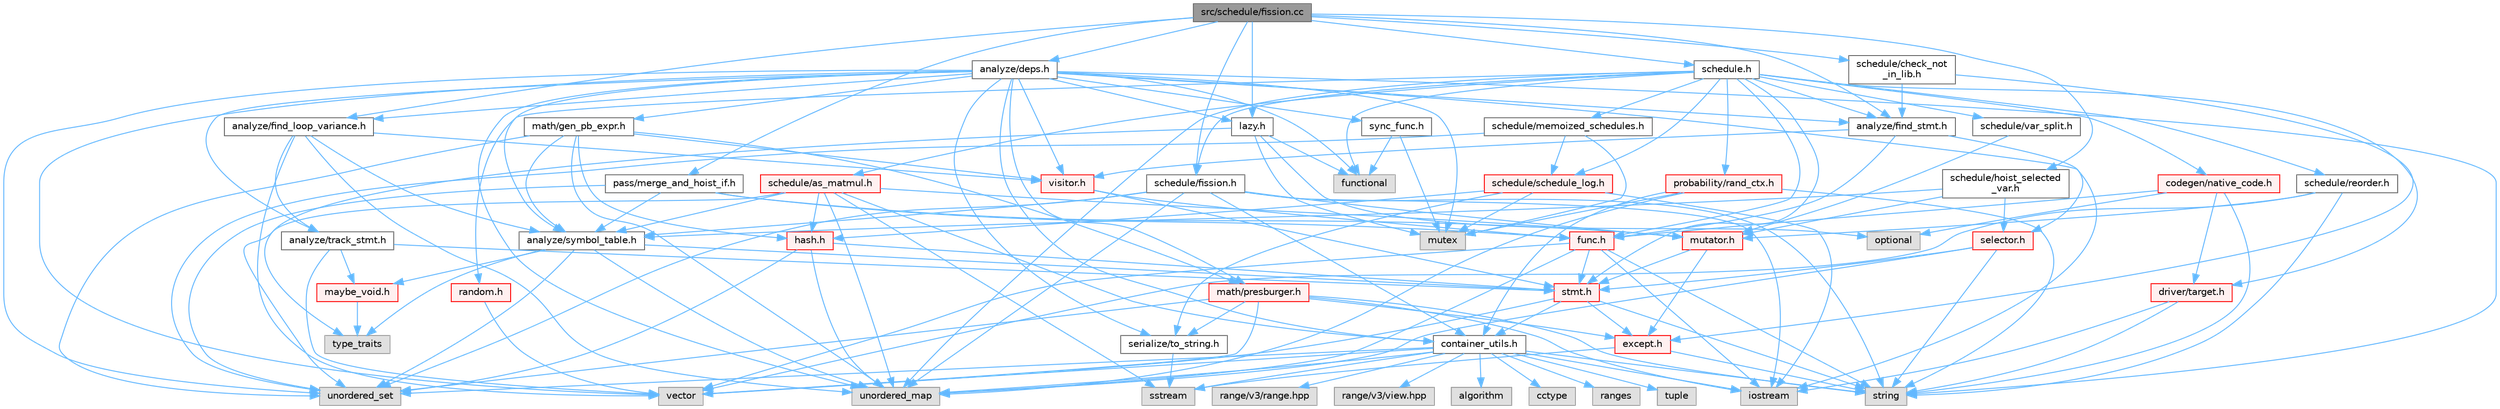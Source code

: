 digraph "src/schedule/fission.cc"
{
 // LATEX_PDF_SIZE
  bgcolor="transparent";
  edge [fontname=Helvetica,fontsize=10,labelfontname=Helvetica,labelfontsize=10];
  node [fontname=Helvetica,fontsize=10,shape=box,height=0.2,width=0.4];
  Node1 [label="src/schedule/fission.cc",height=0.2,width=0.4,color="gray40", fillcolor="grey60", style="filled", fontcolor="black",tooltip=" "];
  Node1 -> Node2 [color="steelblue1",style="solid"];
  Node2 [label="analyze/deps.h",height=0.2,width=0.4,color="grey40", fillcolor="white", style="filled",URL="$deps_8h.html",tooltip=" "];
  Node2 -> Node3 [color="steelblue1",style="solid"];
  Node3 [label="functional",height=0.2,width=0.4,color="grey60", fillcolor="#E0E0E0", style="filled",tooltip=" "];
  Node2 -> Node4 [color="steelblue1",style="solid"];
  Node4 [label="iostream",height=0.2,width=0.4,color="grey60", fillcolor="#E0E0E0", style="filled",tooltip=" "];
  Node2 -> Node5 [color="steelblue1",style="solid"];
  Node5 [label="mutex",height=0.2,width=0.4,color="grey60", fillcolor="#E0E0E0", style="filled",tooltip=" "];
  Node2 -> Node6 [color="steelblue1",style="solid"];
  Node6 [label="string",height=0.2,width=0.4,color="grey60", fillcolor="#E0E0E0", style="filled",tooltip=" "];
  Node2 -> Node7 [color="steelblue1",style="solid"];
  Node7 [label="unordered_map",height=0.2,width=0.4,color="grey60", fillcolor="#E0E0E0", style="filled",tooltip=" "];
  Node2 -> Node8 [color="steelblue1",style="solid"];
  Node8 [label="unordered_set",height=0.2,width=0.4,color="grey60", fillcolor="#E0E0E0", style="filled",tooltip=" "];
  Node2 -> Node9 [color="steelblue1",style="solid"];
  Node9 [label="vector",height=0.2,width=0.4,color="grey60", fillcolor="#E0E0E0", style="filled",tooltip=" "];
  Node2 -> Node10 [color="steelblue1",style="solid"];
  Node10 [label="analyze/find_loop_variance.h",height=0.2,width=0.4,color="grey40", fillcolor="white", style="filled",URL="$find__loop__variance_8h.html",tooltip=" "];
  Node10 -> Node7 [color="steelblue1",style="solid"];
  Node10 -> Node9 [color="steelblue1",style="solid"];
  Node10 -> Node11 [color="steelblue1",style="solid"];
  Node11 [label="analyze/symbol_table.h",height=0.2,width=0.4,color="grey40", fillcolor="white", style="filled",URL="$symbol__table_8h.html",tooltip=" "];
  Node11 -> Node12 [color="steelblue1",style="solid"];
  Node12 [label="type_traits",height=0.2,width=0.4,color="grey60", fillcolor="#E0E0E0", style="filled",tooltip=" "];
  Node11 -> Node7 [color="steelblue1",style="solid"];
  Node11 -> Node8 [color="steelblue1",style="solid"];
  Node11 -> Node13 [color="steelblue1",style="solid"];
  Node13 [label="maybe_void.h",height=0.2,width=0.4,color="red", fillcolor="#FFF0F0", style="filled",URL="$maybe__void_8h.html",tooltip=" "];
  Node13 -> Node12 [color="steelblue1",style="solid"];
  Node11 -> Node15 [color="steelblue1",style="solid"];
  Node15 [label="stmt.h",height=0.2,width=0.4,color="red", fillcolor="#FFF0F0", style="filled",URL="$stmt_8h.html",tooltip=" "];
  Node15 -> Node6 [color="steelblue1",style="solid"];
  Node15 -> Node9 [color="steelblue1",style="solid"];
  Node15 -> Node36 [color="steelblue1",style="solid"];
  Node36 [label="container_utils.h",height=0.2,width=0.4,color="grey40", fillcolor="white", style="filled",URL="$container__utils_8h.html",tooltip=" "];
  Node36 -> Node37 [color="steelblue1",style="solid"];
  Node37 [label="algorithm",height=0.2,width=0.4,color="grey60", fillcolor="#E0E0E0", style="filled",tooltip=" "];
  Node36 -> Node38 [color="steelblue1",style="solid"];
  Node38 [label="cctype",height=0.2,width=0.4,color="grey60", fillcolor="#E0E0E0", style="filled",tooltip=" "];
  Node36 -> Node4 [color="steelblue1",style="solid"];
  Node36 -> Node39 [color="steelblue1",style="solid"];
  Node39 [label="ranges",height=0.2,width=0.4,color="grey60", fillcolor="#E0E0E0", style="filled",tooltip=" "];
  Node36 -> Node30 [color="steelblue1",style="solid"];
  Node30 [label="sstream",height=0.2,width=0.4,color="grey60", fillcolor="#E0E0E0", style="filled",tooltip=" "];
  Node36 -> Node6 [color="steelblue1",style="solid"];
  Node36 -> Node40 [color="steelblue1",style="solid"];
  Node40 [label="tuple",height=0.2,width=0.4,color="grey60", fillcolor="#E0E0E0", style="filled",tooltip=" "];
  Node36 -> Node7 [color="steelblue1",style="solid"];
  Node36 -> Node8 [color="steelblue1",style="solid"];
  Node36 -> Node9 [color="steelblue1",style="solid"];
  Node36 -> Node41 [color="steelblue1",style="solid"];
  Node41 [label="range/v3/range.hpp",height=0.2,width=0.4,color="grey60", fillcolor="#E0E0E0", style="filled",tooltip=" "];
  Node36 -> Node42 [color="steelblue1",style="solid"];
  Node42 [label="range/v3/view.hpp",height=0.2,width=0.4,color="grey60", fillcolor="#E0E0E0", style="filled",tooltip=" "];
  Node15 -> Node29 [color="steelblue1",style="solid"];
  Node29 [label="except.h",height=0.2,width=0.4,color="red", fillcolor="#FFF0F0", style="filled",URL="$except_8h.html",tooltip=" "];
  Node29 -> Node30 [color="steelblue1",style="solid"];
  Node29 -> Node6 [color="steelblue1",style="solid"];
  Node10 -> Node53 [color="steelblue1",style="solid"];
  Node53 [label="analyze/track_stmt.h",height=0.2,width=0.4,color="grey40", fillcolor="white", style="filled",URL="$track__stmt_8h.html",tooltip=" "];
  Node53 -> Node9 [color="steelblue1",style="solid"];
  Node53 -> Node13 [color="steelblue1",style="solid"];
  Node53 -> Node15 [color="steelblue1",style="solid"];
  Node10 -> Node54 [color="steelblue1",style="solid"];
  Node54 [label="visitor.h",height=0.2,width=0.4,color="red", fillcolor="#FFF0F0", style="filled",URL="$visitor_8h.html",tooltip=" "];
  Node54 -> Node58 [color="steelblue1",style="solid"];
  Node58 [label="func.h",height=0.2,width=0.4,color="red", fillcolor="#FFF0F0", style="filled",URL="$func_8h.html",tooltip=" "];
  Node58 -> Node4 [color="steelblue1",style="solid"];
  Node58 -> Node6 [color="steelblue1",style="solid"];
  Node58 -> Node7 [color="steelblue1",style="solid"];
  Node58 -> Node9 [color="steelblue1",style="solid"];
  Node58 -> Node15 [color="steelblue1",style="solid"];
  Node54 -> Node15 [color="steelblue1",style="solid"];
  Node2 -> Node64 [color="steelblue1",style="solid"];
  Node64 [label="analyze/find_stmt.h",height=0.2,width=0.4,color="grey40", fillcolor="white", style="filled",URL="$find__stmt_8h.html",tooltip=" "];
  Node64 -> Node58 [color="steelblue1",style="solid"];
  Node64 -> Node65 [color="steelblue1",style="solid"];
  Node65 [label="selector.h",height=0.2,width=0.4,color="red", fillcolor="#FFF0F0", style="filled",URL="$selector_8h.html",tooltip=" "];
  Node65 -> Node6 [color="steelblue1",style="solid"];
  Node65 -> Node7 [color="steelblue1",style="solid"];
  Node65 -> Node15 [color="steelblue1",style="solid"];
  Node64 -> Node54 [color="steelblue1",style="solid"];
  Node2 -> Node11 [color="steelblue1",style="solid"];
  Node2 -> Node53 [color="steelblue1",style="solid"];
  Node2 -> Node36 [color="steelblue1",style="solid"];
  Node2 -> Node66 [color="steelblue1",style="solid"];
  Node66 [label="lazy.h",height=0.2,width=0.4,color="grey40", fillcolor="white", style="filled",URL="$lazy_8h.html",tooltip=" "];
  Node66 -> Node3 [color="steelblue1",style="solid"];
  Node66 -> Node5 [color="steelblue1",style="solid"];
  Node66 -> Node18 [color="steelblue1",style="solid"];
  Node18 [label="optional",height=0.2,width=0.4,color="grey60", fillcolor="#E0E0E0", style="filled",tooltip=" "];
  Node66 -> Node12 [color="steelblue1",style="solid"];
  Node2 -> Node67 [color="steelblue1",style="solid"];
  Node67 [label="math/gen_pb_expr.h",height=0.2,width=0.4,color="grey40", fillcolor="white", style="filled",URL="$gen__pb__expr_8h.html",tooltip=" "];
  Node67 -> Node7 [color="steelblue1",style="solid"];
  Node67 -> Node8 [color="steelblue1",style="solid"];
  Node67 -> Node11 [color="steelblue1",style="solid"];
  Node67 -> Node68 [color="steelblue1",style="solid"];
  Node68 [label="hash.h",height=0.2,width=0.4,color="red", fillcolor="#FFF0F0", style="filled",URL="$hash_8h.html",tooltip=" "];
  Node68 -> Node7 [color="steelblue1",style="solid"];
  Node68 -> Node8 [color="steelblue1",style="solid"];
  Node68 -> Node15 [color="steelblue1",style="solid"];
  Node67 -> Node69 [color="steelblue1",style="solid"];
  Node69 [label="math/presburger.h",height=0.2,width=0.4,color="red", fillcolor="#FFF0F0", style="filled",URL="$presburger_8h.html",tooltip=" "];
  Node69 -> Node4 [color="steelblue1",style="solid"];
  Node69 -> Node6 [color="steelblue1",style="solid"];
  Node69 -> Node8 [color="steelblue1",style="solid"];
  Node69 -> Node9 [color="steelblue1",style="solid"];
  Node69 -> Node29 [color="steelblue1",style="solid"];
  Node69 -> Node32 [color="steelblue1",style="solid"];
  Node32 [label="serialize/to_string.h",height=0.2,width=0.4,color="grey40", fillcolor="white", style="filled",URL="$to__string_8h.html",tooltip=" "];
  Node32 -> Node30 [color="steelblue1",style="solid"];
  Node67 -> Node54 [color="steelblue1",style="solid"];
  Node2 -> Node69 [color="steelblue1",style="solid"];
  Node2 -> Node32 [color="steelblue1",style="solid"];
  Node2 -> Node86 [color="steelblue1",style="solid"];
  Node86 [label="sync_func.h",height=0.2,width=0.4,color="grey40", fillcolor="white", style="filled",URL="$sync__func_8h.html",tooltip=" "];
  Node86 -> Node3 [color="steelblue1",style="solid"];
  Node86 -> Node5 [color="steelblue1",style="solid"];
  Node2 -> Node54 [color="steelblue1",style="solid"];
  Node1 -> Node10 [color="steelblue1",style="solid"];
  Node1 -> Node64 [color="steelblue1",style="solid"];
  Node1 -> Node66 [color="steelblue1",style="solid"];
  Node1 -> Node87 [color="steelblue1",style="solid"];
  Node87 [label="pass/merge_and_hoist_if.h",height=0.2,width=0.4,color="grey40", fillcolor="white", style="filled",URL="$merge__and__hoist__if_8h.html",tooltip=" "];
  Node87 -> Node8 [color="steelblue1",style="solid"];
  Node87 -> Node11 [color="steelblue1",style="solid"];
  Node87 -> Node58 [color="steelblue1",style="solid"];
  Node87 -> Node88 [color="steelblue1",style="solid"];
  Node88 [label="mutator.h",height=0.2,width=0.4,color="red", fillcolor="#FFF0F0", style="filled",URL="$mutator_8h.html",tooltip=" "];
  Node88 -> Node29 [color="steelblue1",style="solid"];
  Node88 -> Node15 [color="steelblue1",style="solid"];
  Node1 -> Node89 [color="steelblue1",style="solid"];
  Node89 [label="schedule.h",height=0.2,width=0.4,color="grey40", fillcolor="white", style="filled",URL="$schedule_8h.html",tooltip=" "];
  Node89 -> Node3 [color="steelblue1",style="solid"];
  Node89 -> Node7 [color="steelblue1",style="solid"];
  Node89 -> Node64 [color="steelblue1",style="solid"];
  Node89 -> Node90 [color="steelblue1",style="solid"];
  Node90 [label="codegen/native_code.h",height=0.2,width=0.4,color="red", fillcolor="#FFF0F0", style="filled",URL="$native__code_8h.html",tooltip=" "];
  Node90 -> Node18 [color="steelblue1",style="solid"];
  Node90 -> Node6 [color="steelblue1",style="solid"];
  Node90 -> Node62 [color="steelblue1",style="solid"];
  Node62 [label="driver/target.h",height=0.2,width=0.4,color="red", fillcolor="#FFF0F0", style="filled",URL="$target_8h.html",tooltip=" "];
  Node62 -> Node4 [color="steelblue1",style="solid"];
  Node62 -> Node6 [color="steelblue1",style="solid"];
  Node90 -> Node58 [color="steelblue1",style="solid"];
  Node89 -> Node62 [color="steelblue1",style="solid"];
  Node89 -> Node58 [color="steelblue1",style="solid"];
  Node89 -> Node91 [color="steelblue1",style="solid"];
  Node91 [label="probability/rand_ctx.h",height=0.2,width=0.4,color="red", fillcolor="#FFF0F0", style="filled",URL="$rand__ctx_8h.html",tooltip=" "];
  Node91 -> Node5 [color="steelblue1",style="solid"];
  Node91 -> Node6 [color="steelblue1",style="solid"];
  Node91 -> Node7 [color="steelblue1",style="solid"];
  Node91 -> Node36 [color="steelblue1",style="solid"];
  Node89 -> Node100 [color="steelblue1",style="solid"];
  Node100 [label="random.h",height=0.2,width=0.4,color="red", fillcolor="#FFF0F0", style="filled",URL="$random_8h.html",tooltip=" "];
  Node100 -> Node9 [color="steelblue1",style="solid"];
  Node89 -> Node101 [color="steelblue1",style="solid"];
  Node101 [label="schedule/as_matmul.h",height=0.2,width=0.4,color="red", fillcolor="#FFF0F0", style="filled",URL="$as__matmul_8h.html",tooltip=" "];
  Node101 -> Node30 [color="steelblue1",style="solid"];
  Node101 -> Node7 [color="steelblue1",style="solid"];
  Node101 -> Node8 [color="steelblue1",style="solid"];
  Node101 -> Node11 [color="steelblue1",style="solid"];
  Node101 -> Node36 [color="steelblue1",style="solid"];
  Node101 -> Node68 [color="steelblue1",style="solid"];
  Node101 -> Node88 [color="steelblue1",style="solid"];
  Node89 -> Node106 [color="steelblue1",style="solid"];
  Node106 [label="schedule/fission.h",height=0.2,width=0.4,color="grey40", fillcolor="white", style="filled",URL="$fission_8h.html",tooltip=" "];
  Node106 -> Node4 [color="steelblue1",style="solid"];
  Node106 -> Node6 [color="steelblue1",style="solid"];
  Node106 -> Node7 [color="steelblue1",style="solid"];
  Node106 -> Node8 [color="steelblue1",style="solid"];
  Node106 -> Node11 [color="steelblue1",style="solid"];
  Node106 -> Node36 [color="steelblue1",style="solid"];
  Node106 -> Node88 [color="steelblue1",style="solid"];
  Node89 -> Node107 [color="steelblue1",style="solid"];
  Node107 [label="schedule/memoized_schedules.h",height=0.2,width=0.4,color="grey40", fillcolor="white", style="filled",URL="$memoized__schedules_8h.html",tooltip=" "];
  Node107 -> Node5 [color="steelblue1",style="solid"];
  Node107 -> Node8 [color="steelblue1",style="solid"];
  Node107 -> Node108 [color="steelblue1",style="solid"];
  Node108 [label="schedule/schedule_log.h",height=0.2,width=0.4,color="red", fillcolor="#FFF0F0", style="filled",URL="$schedule__log_8h.html",tooltip=" "];
  Node108 -> Node4 [color="steelblue1",style="solid"];
  Node108 -> Node5 [color="steelblue1",style="solid"];
  Node108 -> Node68 [color="steelblue1",style="solid"];
  Node108 -> Node32 [color="steelblue1",style="solid"];
  Node89 -> Node110 [color="steelblue1",style="solid"];
  Node110 [label="schedule/reorder.h",height=0.2,width=0.4,color="grey40", fillcolor="white", style="filled",URL="$reorder_8h.html",tooltip=" "];
  Node110 -> Node6 [color="steelblue1",style="solid"];
  Node110 -> Node9 [color="steelblue1",style="solid"];
  Node110 -> Node88 [color="steelblue1",style="solid"];
  Node89 -> Node108 [color="steelblue1",style="solid"];
  Node89 -> Node111 [color="steelblue1",style="solid"];
  Node111 [label="schedule/var_split.h",height=0.2,width=0.4,color="grey40", fillcolor="white", style="filled",URL="$var__split_8h.html",tooltip=" "];
  Node111 -> Node88 [color="steelblue1",style="solid"];
  Node89 -> Node15 [color="steelblue1",style="solid"];
  Node1 -> Node112 [color="steelblue1",style="solid"];
  Node112 [label="schedule/check_not\l_in_lib.h",height=0.2,width=0.4,color="grey40", fillcolor="white", style="filled",URL="$check__not__in__lib_8h.html",tooltip=" "];
  Node112 -> Node64 [color="steelblue1",style="solid"];
  Node112 -> Node29 [color="steelblue1",style="solid"];
  Node1 -> Node106 [color="steelblue1",style="solid"];
  Node1 -> Node113 [color="steelblue1",style="solid"];
  Node113 [label="schedule/hoist_selected\l_var.h",height=0.2,width=0.4,color="grey40", fillcolor="white", style="filled",URL="$hoist__selected__var_8h.html",tooltip=" "];
  Node113 -> Node11 [color="steelblue1",style="solid"];
  Node113 -> Node88 [color="steelblue1",style="solid"];
  Node113 -> Node65 [color="steelblue1",style="solid"];
}

